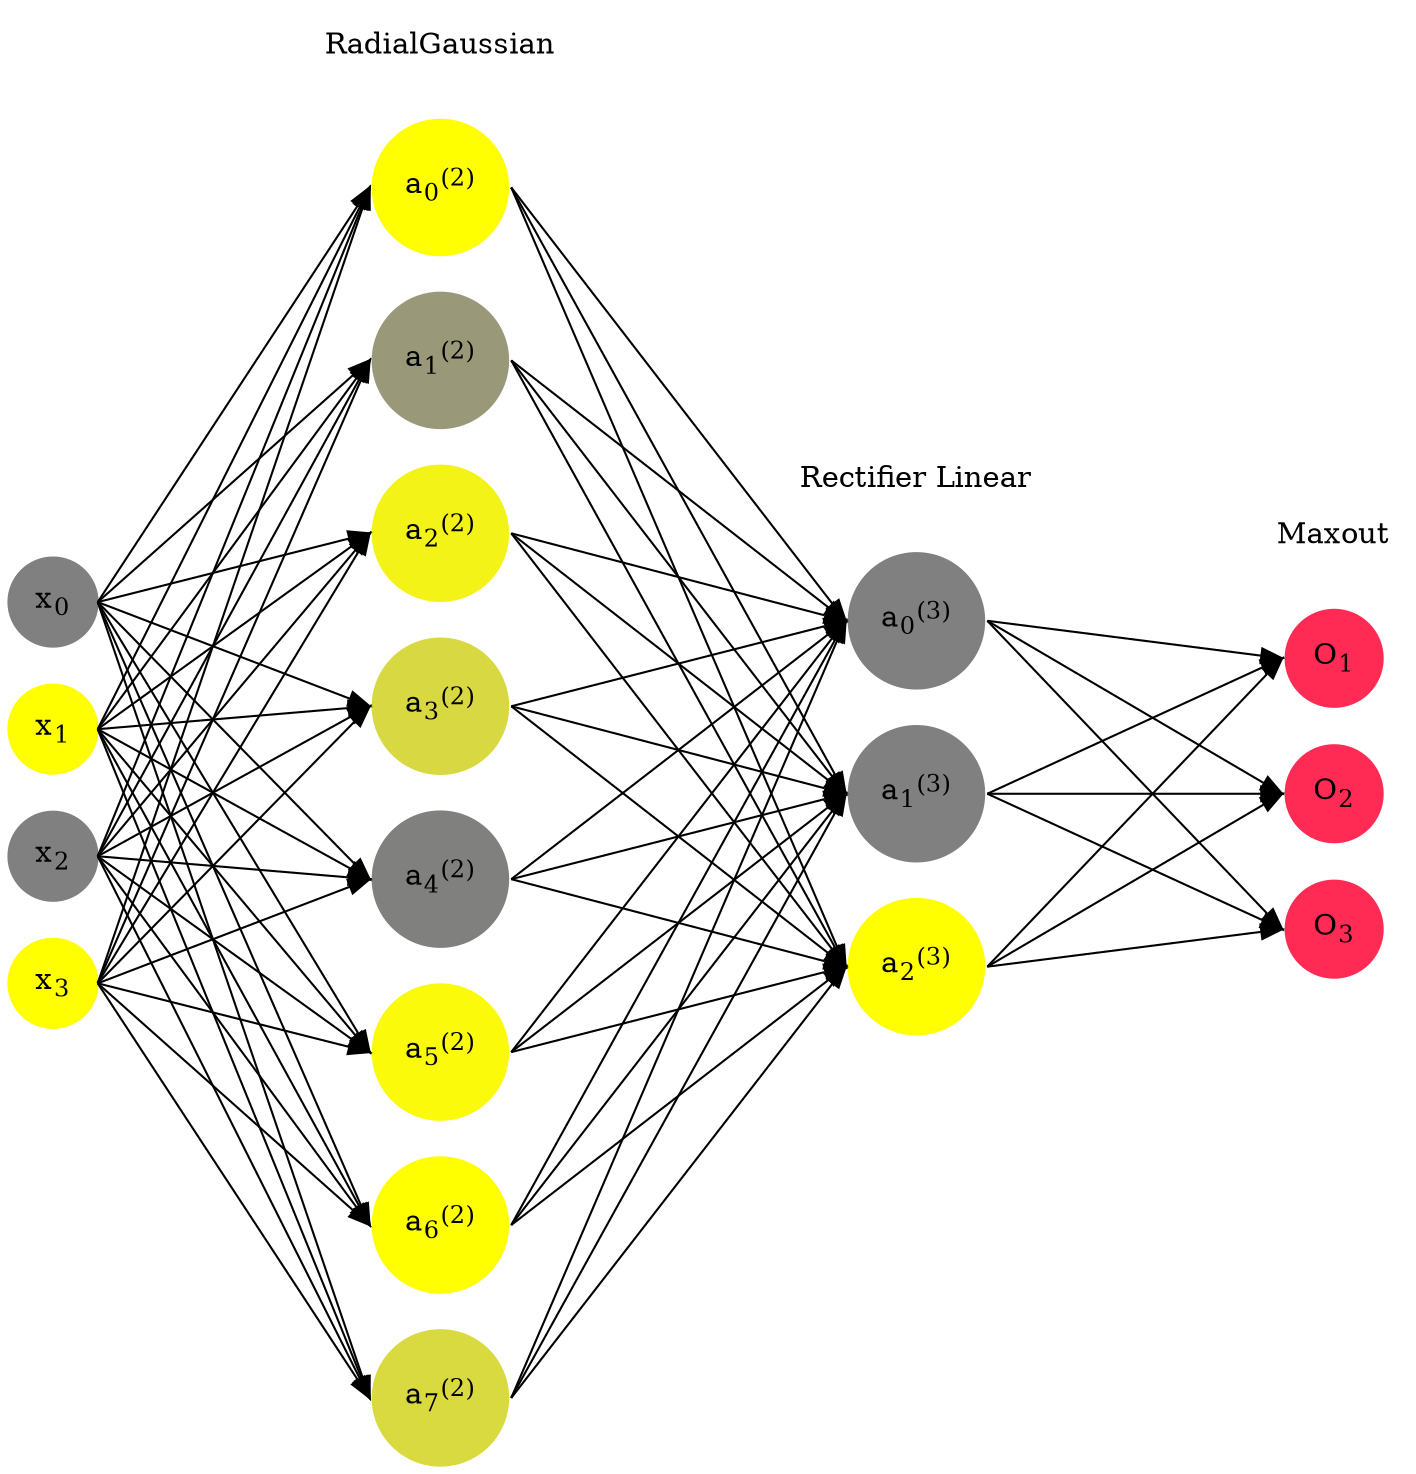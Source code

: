 digraph G {
	rankdir = LR;
	splines=false;
	edge[style=invis];
	ranksep= 1.4;
	{
	node [shape=circle, color="0.1667, 0.0, 0.5", style=filled, fillcolor="0.1667, 0.0, 0.5"];
	x0 [label=<x<sub>0</sub>>];
	}
	{
	node [shape=circle, color="0.1667, 1.0, 1.0", style=filled, fillcolor="0.1667, 1.0, 1.0"];
	x1 [label=<x<sub>1</sub>>];
	}
	{
	node [shape=circle, color="0.1667, 0.0, 0.5", style=filled, fillcolor="0.1667, 0.0, 0.5"];
	x2 [label=<x<sub>2</sub>>];
	}
	{
	node [shape=circle, color="0.1667, 1.0, 1.0", style=filled, fillcolor="0.1667, 1.0, 1.0"];
	x3 [label=<x<sub>3</sub>>];
	}
	{
	node [shape=circle, color="0.1667, 0.999993, 0.999996", style=filled, fillcolor="0.1667, 0.999993, 0.999996"];
	a02 [label=<a<sub>0</sub><sup>(2)</sup>>];
	}
	{
	node [shape=circle, color="0.1667, 0.202019, 0.601010", style=filled, fillcolor="0.1667, 0.202019, 0.601010"];
	a12 [label=<a<sub>1</sub><sup>(2)</sup>>];
	}
	{
	node [shape=circle, color="0.1667, 0.903635, 0.951818", style=filled, fillcolor="0.1667, 0.903635, 0.951818"];
	a22 [label=<a<sub>2</sub><sup>(2)</sup>>];
	}
	{
	node [shape=circle, color="0.1667, 0.695510, 0.847755", style=filled, fillcolor="0.1667, 0.695510, 0.847755"];
	a32 [label=<a<sub>3</sub><sup>(2)</sup>>];
	}
	{
	node [shape=circle, color="0.1667, 0.007388, 0.503694", style=filled, fillcolor="0.1667, 0.007388, 0.503694"];
	a42 [label=<a<sub>4</sub><sup>(2)</sup>>];
	}
	{
	node [shape=circle, color="0.1667, 0.956741, 0.978370", style=filled, fillcolor="0.1667, 0.956741, 0.978370"];
	a52 [label=<a<sub>5</sub><sup>(2)</sup>>];
	}
	{
	node [shape=circle, color="0.1667, 0.997575, 0.998788", style=filled, fillcolor="0.1667, 0.997575, 0.998788"];
	a62 [label=<a<sub>6</sub><sup>(2)</sup>>];
	}
	{
	node [shape=circle, color="0.1667, 0.701825, 0.850912", style=filled, fillcolor="0.1667, 0.701825, 0.850912"];
	a72 [label=<a<sub>7</sub><sup>(2)</sup>>];
	}
	{
	node [shape=circle, color="0.1667, 0.000000, 0.500000", style=filled, fillcolor="0.1667, 0.000000, 0.500000"];
	a03 [label=<a<sub>0</sub><sup>(3)</sup>>];
	}
	{
	node [shape=circle, color="0.1667, 0.000000, 0.500000", style=filled, fillcolor="0.1667, 0.000000, 0.500000"];
	a13 [label=<a<sub>1</sub><sup>(3)</sup>>];
	}
	{
	node [shape=circle, color="0.1667, 1.072773, 1.036387", style=filled, fillcolor="0.1667, 1.072773, 1.036387"];
	a23 [label=<a<sub>2</sub><sup>(3)</sup>>];
	}
	{
	node [shape=circle, color="0.9667, 0.83, 1.0", style=filled, fillcolor="0.9667, 0.83, 1.0"];
	O1 [label=<O<sub>1</sub>>];
	}
	{
	node [shape=circle, color="0.9667, 0.83, 1.0", style=filled, fillcolor="0.9667, 0.83, 1.0"];
	O2 [label=<O<sub>2</sub>>];
	}
	{
	node [shape=circle, color="0.9667, 0.83, 1.0", style=filled, fillcolor="0.9667, 0.83, 1.0"];
	O3 [label=<O<sub>3</sub>>];
	}
	{
	rank=same;
	x0->x1->x2->x3;
	}
	{
	rank=same;
	a02->a12->a22->a32->a42->a52->a62->a72;
	}
	{
	rank=same;
	a03->a13->a23;
	}
	{
	rank=same;
	O1->O2->O3;
	}
	l1 [shape=plaintext,label="RadialGaussian"];
	l1->a02;
	{rank=same; l1;a02};
	l2 [shape=plaintext,label="Rectifier Linear"];
	l2->a03;
	{rank=same; l2;a03};
	l3 [shape=plaintext,label="Maxout"];
	l3->O1;
	{rank=same; l3;O1};
edge[style=solid, tailport=e, headport=w];
	{x0;x1;x2;x3} -> {a02;a12;a22;a32;a42;a52;a62;a72};
	{a02;a12;a22;a32;a42;a52;a62;a72} -> {a03;a13;a23};
	{a03;a13;a23} -> {O1,O2,O3};
}